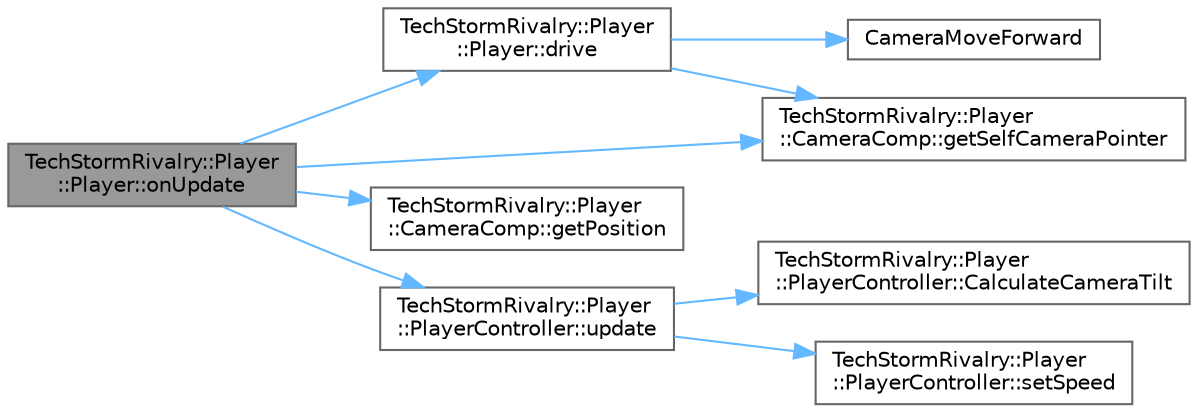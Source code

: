 digraph "TechStormRivalry::Player::Player::onUpdate"
{
 // LATEX_PDF_SIZE
  bgcolor="transparent";
  edge [fontname=Helvetica,fontsize=10,labelfontname=Helvetica,labelfontsize=10];
  node [fontname=Helvetica,fontsize=10,shape=box,height=0.2,width=0.4];
  rankdir="LR";
  Node1 [id="Node000001",label="TechStormRivalry::Player\l::Player::onUpdate",height=0.2,width=0.4,color="gray40", fillcolor="grey60", style="filled", fontcolor="black",tooltip=" "];
  Node1 -> Node2 [id="edge1_Node000001_Node000002",color="steelblue1",style="solid",tooltip=" "];
  Node2 [id="Node000002",label="TechStormRivalry::Player\l::Player::drive",height=0.2,width=0.4,color="grey40", fillcolor="white", style="filled",URL="$class_tech_storm_rivalry_1_1_player_1_1_player.html#a5329a03391b398a0560051b798b95d16",tooltip=" "];
  Node2 -> Node3 [id="edge2_Node000002_Node000003",color="steelblue1",style="solid",tooltip=" "];
  Node3 [id="Node000003",label="CameraMoveForward",height=0.2,width=0.4,color="grey40", fillcolor="white", style="filled",URL="$rcamera_8h.html#a779bedc6f8b92dbde5f93f7f82a30d3b",tooltip=" "];
  Node2 -> Node4 [id="edge3_Node000002_Node000004",color="steelblue1",style="solid",tooltip=" "];
  Node4 [id="Node000004",label="TechStormRivalry::Player\l::CameraComp::getSelfCameraPointer",height=0.2,width=0.4,color="grey40", fillcolor="white", style="filled",URL="$class_tech_storm_rivalry_1_1_player_1_1_camera_comp.html#a5d80df8132a5b26155e97045ae81f9de",tooltip=" "];
  Node1 -> Node5 [id="edge4_Node000001_Node000005",color="steelblue1",style="solid",tooltip=" "];
  Node5 [id="Node000005",label="TechStormRivalry::Player\l::CameraComp::getPosition",height=0.2,width=0.4,color="grey40", fillcolor="white", style="filled",URL="$class_tech_storm_rivalry_1_1_player_1_1_camera_comp.html#aafeef9135376597e852d779a16cc6af3",tooltip=" "];
  Node1 -> Node4 [id="edge5_Node000001_Node000004",color="steelblue1",style="solid",tooltip=" "];
  Node1 -> Node6 [id="edge6_Node000001_Node000006",color="steelblue1",style="solid",tooltip=" "];
  Node6 [id="Node000006",label="TechStormRivalry::Player\l::PlayerController::update",height=0.2,width=0.4,color="grey40", fillcolor="white", style="filled",URL="$class_tech_storm_rivalry_1_1_player_1_1_player_controller.html#afc60c4163777a1e83675958e5cc42c04",tooltip=" "];
  Node6 -> Node7 [id="edge7_Node000006_Node000007",color="steelblue1",style="solid",tooltip=" "];
  Node7 [id="Node000007",label="TechStormRivalry::Player\l::PlayerController::CalculateCameraTilt",height=0.2,width=0.4,color="grey40", fillcolor="white", style="filled",URL="$class_tech_storm_rivalry_1_1_player_1_1_player_controller.html#aced21adf504aec4321b57b29dc2ca2ad",tooltip=" "];
  Node6 -> Node8 [id="edge8_Node000006_Node000008",color="steelblue1",style="solid",tooltip=" "];
  Node8 [id="Node000008",label="TechStormRivalry::Player\l::PlayerController::setSpeed",height=0.2,width=0.4,color="grey40", fillcolor="white", style="filled",URL="$class_tech_storm_rivalry_1_1_player_1_1_player_controller.html#a3889684b8ac5c8f49ca4869f923d8374",tooltip=" "];
}
